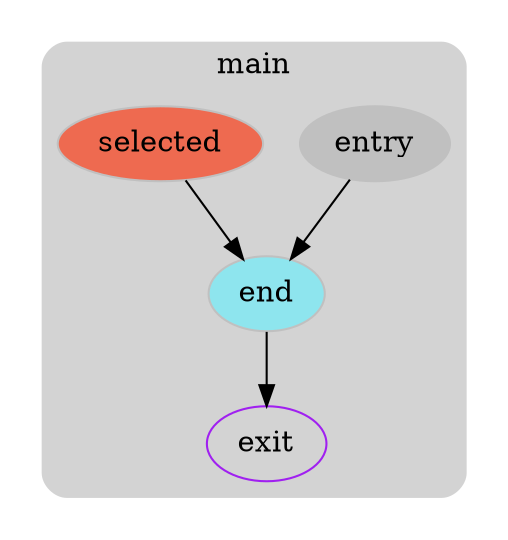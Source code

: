 digraph G {
  compound=true
  subgraph cluster_ {
    peripheries=0
    subgraph cluster_0 {
      label="main"
      color=darkgray
      style=rounded
      bgcolor=lightgray
      cluster_0_0[label="entry",shape=oval,color=blue,rank=source,style=filled,fillcolor="",color=gray]
      cluster_0_1[label="selected",shape=oval,style=filled,fillcolor="coral2",color=gray]
      cluster_0_2[label="end",shape=oval,style=filled,fillcolor="cadetblue2",color=gray]
      cluster_0_exit[label=exit,color=purple,rank=sink]
      cluster_0_0 -> cluster_0_2
      cluster_0_1 -> cluster_0_2
      cluster_0_2 -> cluster_0_exit [color=black]
    }
  }
}
